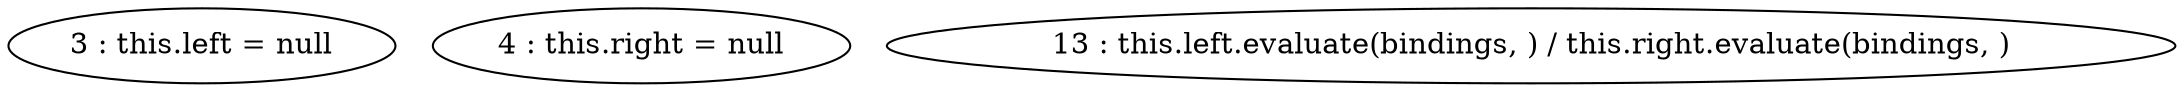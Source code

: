 digraph G {
"3 : this.left = null"
"4 : this.right = null"
"13 : this.left.evaluate(bindings, ) / this.right.evaluate(bindings, )"
}